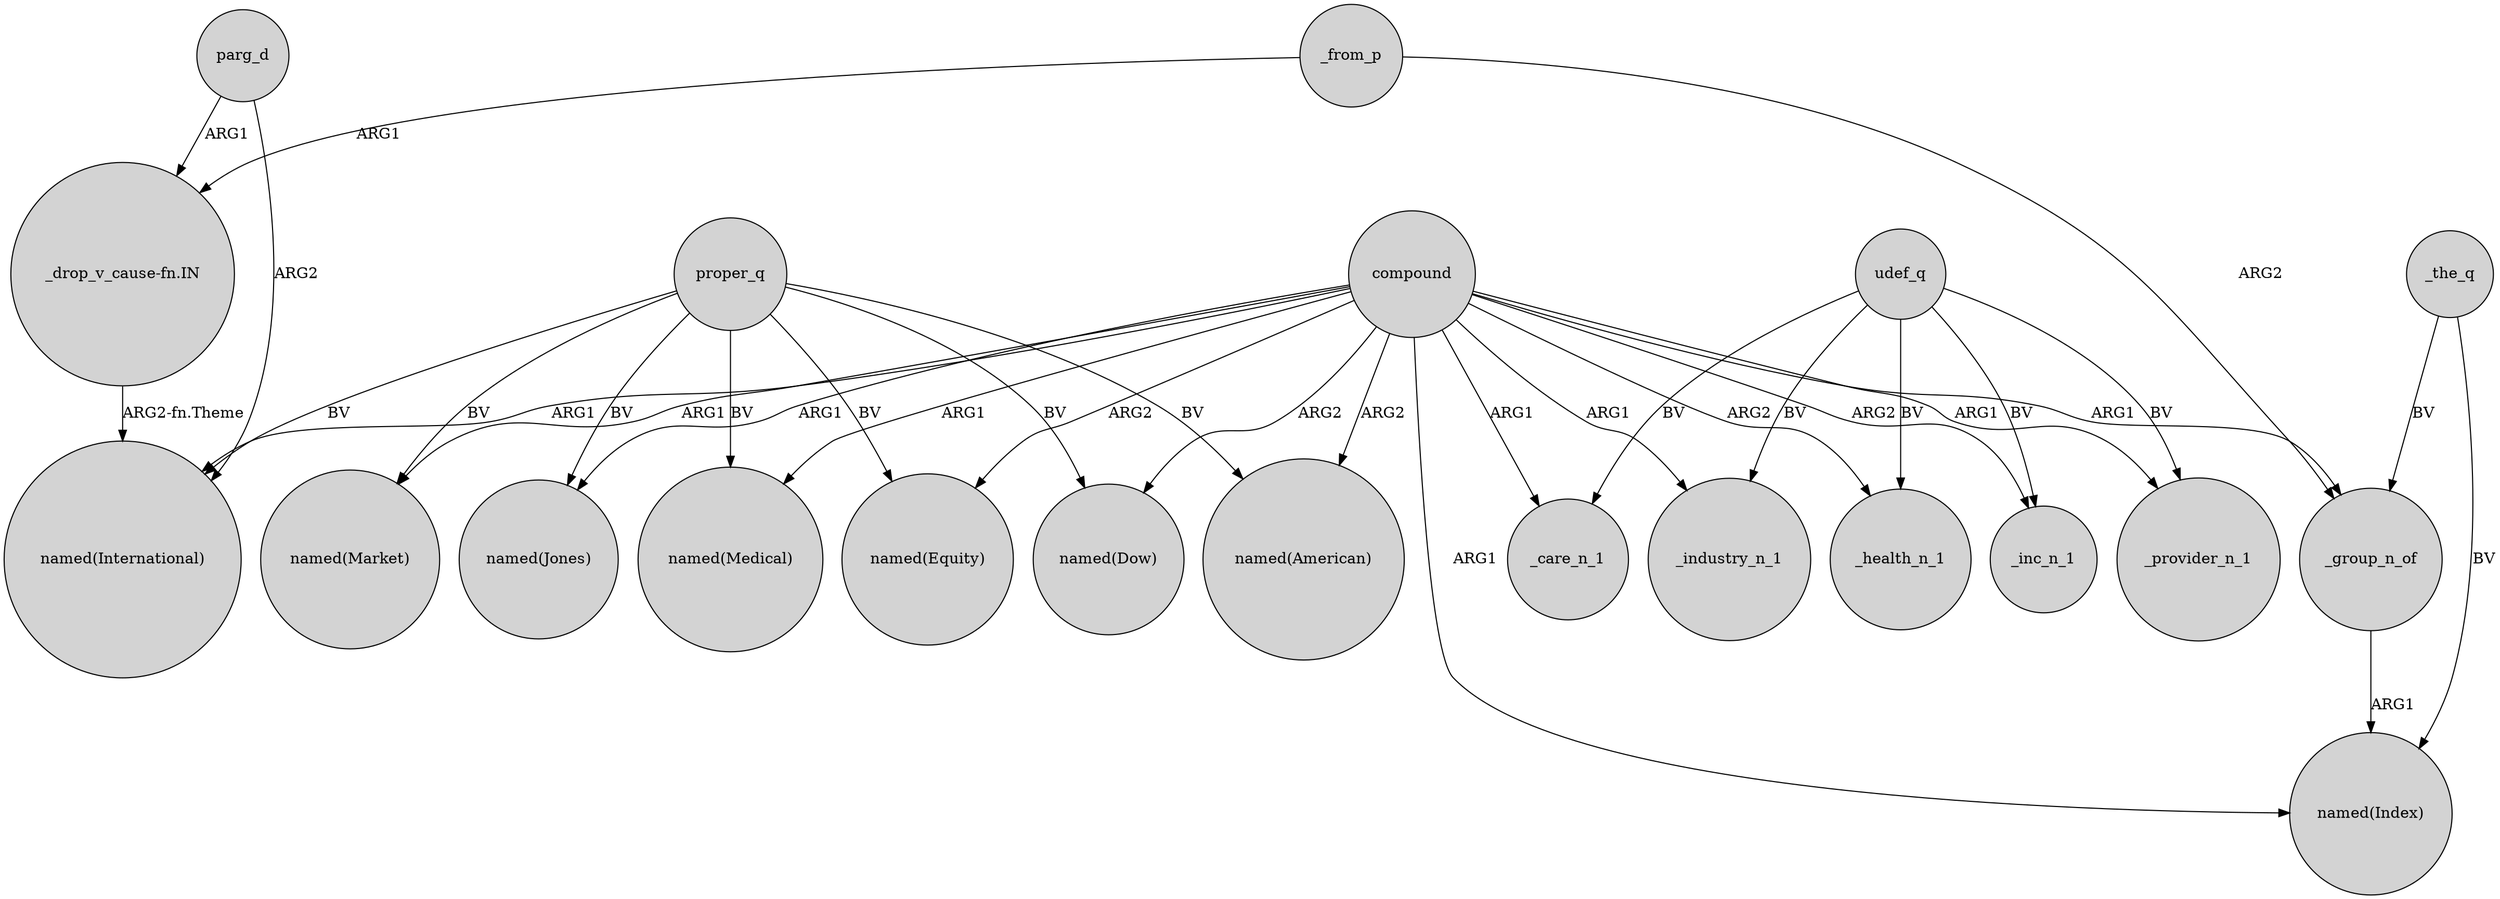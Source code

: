 digraph {
	node [shape=circle style=filled]
	compound -> "named(International)" [label=ARG1]
	compound -> "named(Medical)" [label=ARG1]
	udef_q -> _inc_n_1 [label=BV]
	_group_n_of -> "named(Index)" [label=ARG1]
	compound -> "named(Dow)" [label=ARG2]
	proper_q -> "named(American)" [label=BV]
	compound -> "named(Index)" [label=ARG1]
	udef_q -> _care_n_1 [label=BV]
	compound -> _provider_n_1 [label=ARG1]
	proper_q -> "named(Dow)" [label=BV]
	compound -> _industry_n_1 [label=ARG1]
	_the_q -> _group_n_of [label=BV]
	parg_d -> "_drop_v_cause-fn.IN" [label=ARG1]
	compound -> "named(American)" [label=ARG2]
	compound -> "named(Equity)" [label=ARG2]
	udef_q -> _provider_n_1 [label=BV]
	parg_d -> "named(International)" [label=ARG2]
	"_drop_v_cause-fn.IN" -> "named(International)" [label="ARG2-fn.Theme"]
	proper_q -> "named(Jones)" [label=BV]
	compound -> _health_n_1 [label=ARG2]
	udef_q -> _health_n_1 [label=BV]
	_from_p -> "_drop_v_cause-fn.IN" [label=ARG1]
	_the_q -> "named(Index)" [label=BV]
	proper_q -> "named(Medical)" [label=BV]
	compound -> _care_n_1 [label=ARG1]
	proper_q -> "named(Market)" [label=BV]
	compound -> "named(Market)" [label=ARG1]
	compound -> "named(Jones)" [label=ARG1]
	proper_q -> "named(Equity)" [label=BV]
	compound -> _inc_n_1 [label=ARG2]
	compound -> _group_n_of [label=ARG1]
	udef_q -> _industry_n_1 [label=BV]
	_from_p -> _group_n_of [label=ARG2]
	proper_q -> "named(International)" [label=BV]
}
